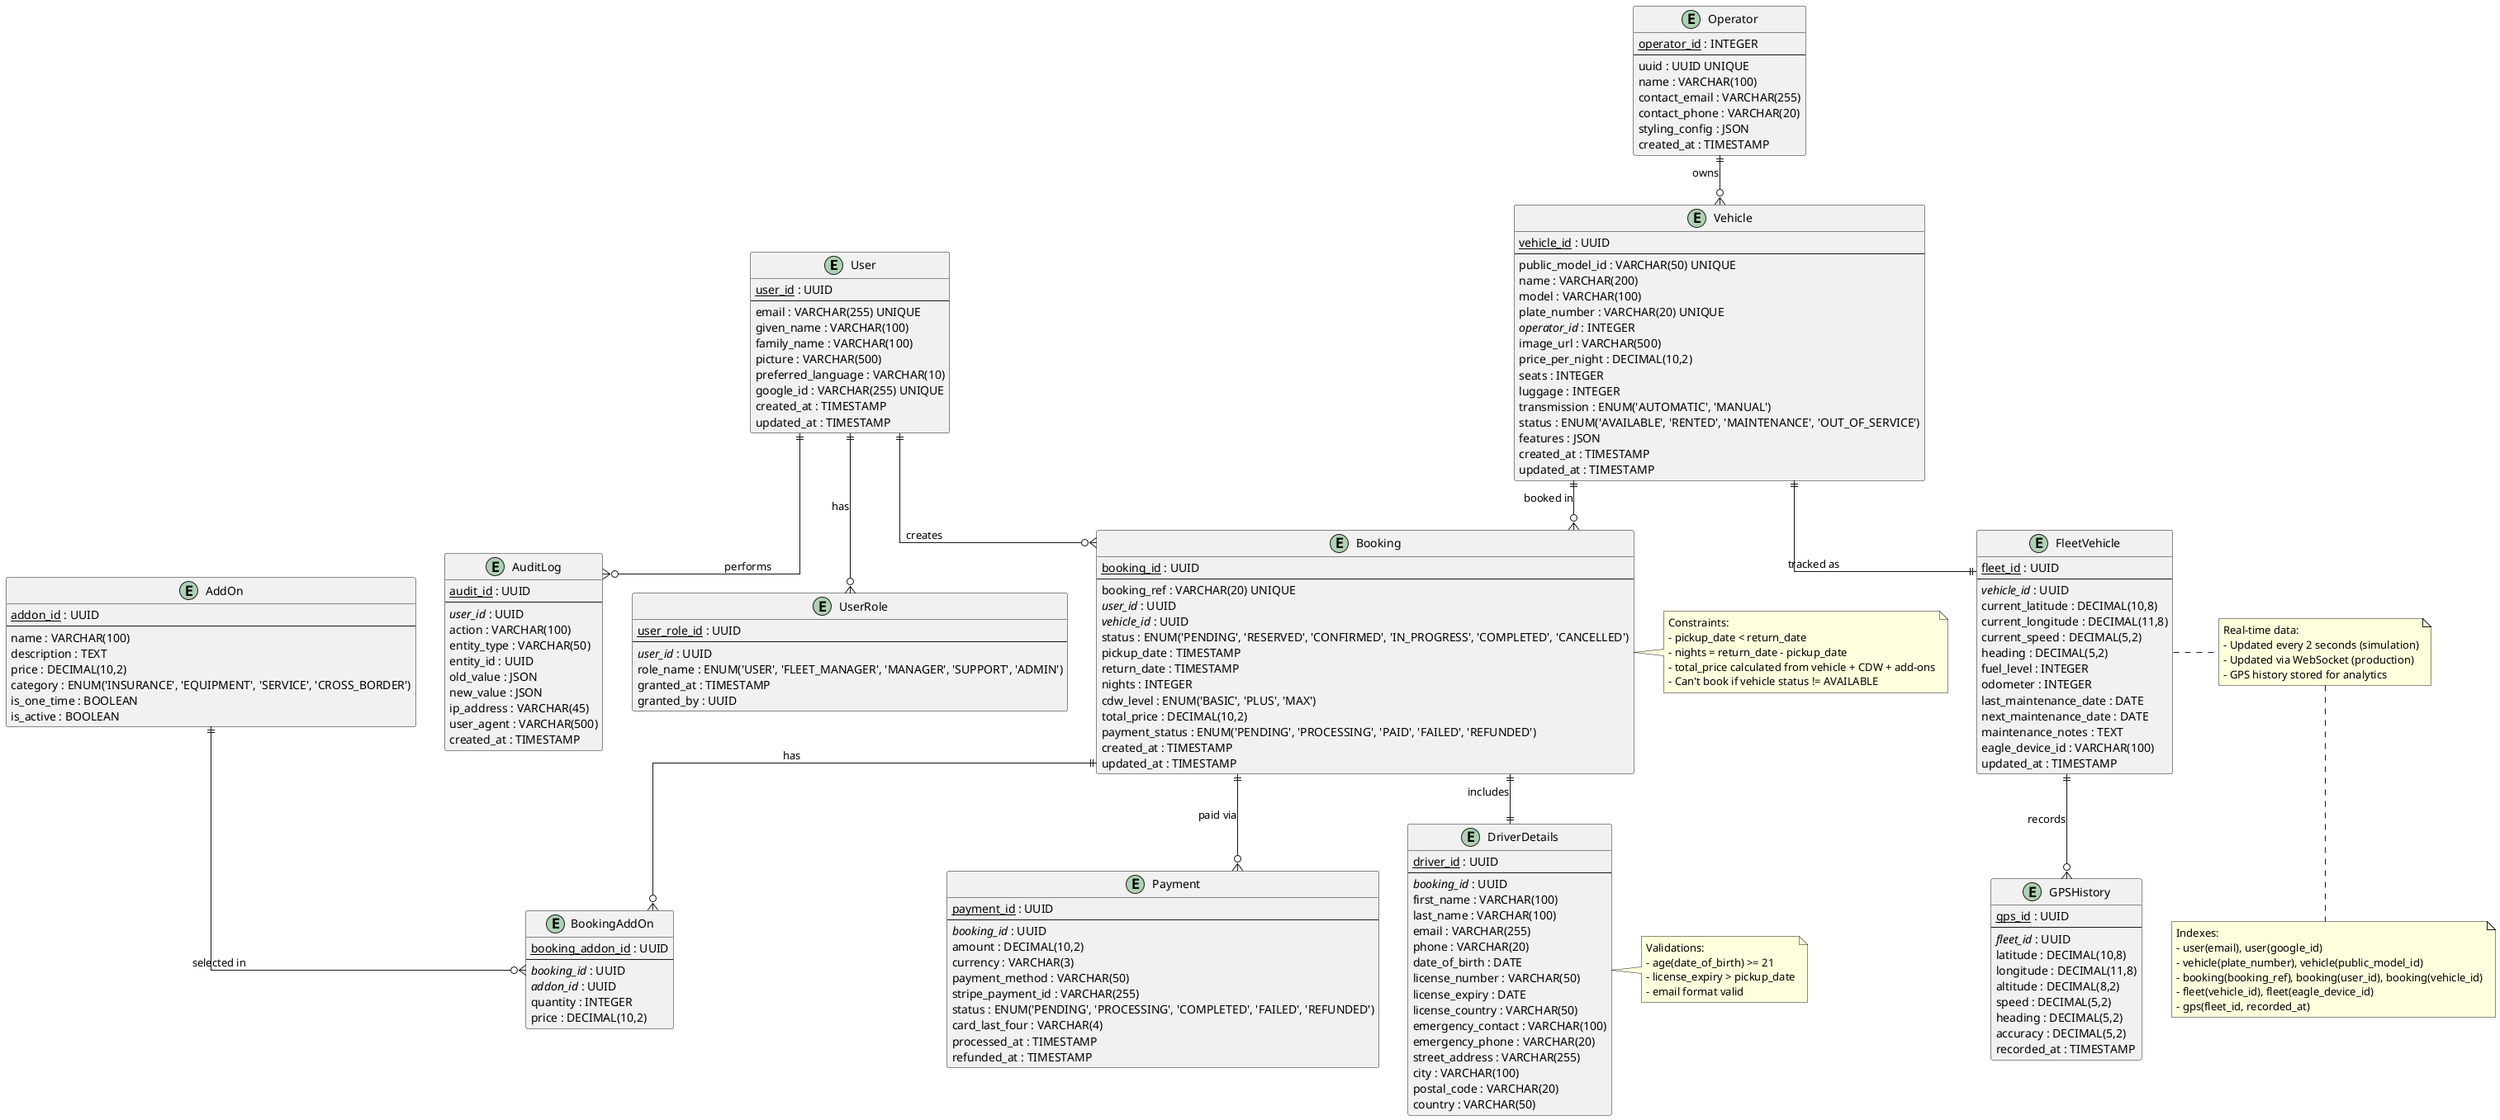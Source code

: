 @startuml Entity Relationship Diagram
!define TABLE(x) class x << (T,#FFAAAA) >>
!define PK(x) <u>x</u>
!define FK(x) <i>x</i>

skinparam linetype ortho
skinparam classAttributeIconSize 0

entity "User" as user {
    PK(user_id) : UUID
    --
    email : VARCHAR(255) UNIQUE
    given_name : VARCHAR(100)
    family_name : VARCHAR(100)
    picture : VARCHAR(500)
    preferred_language : VARCHAR(10)
    google_id : VARCHAR(255) UNIQUE
    created_at : TIMESTAMP
    updated_at : TIMESTAMP
}

entity "UserRole" as user_role {
    PK(user_role_id) : UUID
    --
    FK(user_id) : UUID
    role_name : ENUM('USER', 'FLEET_MANAGER', 'MANAGER', 'SUPPORT', 'ADMIN')
    granted_at : TIMESTAMP
    granted_by : UUID
}

entity "Vehicle" as vehicle {
    PK(vehicle_id) : UUID
    --
    public_model_id : VARCHAR(50) UNIQUE
    name : VARCHAR(200)
    model : VARCHAR(100)
    plate_number : VARCHAR(20) UNIQUE
    FK(operator_id) : INTEGER
    image_url : VARCHAR(500)
    price_per_night : DECIMAL(10,2)
    seats : INTEGER
    luggage : INTEGER
    transmission : ENUM('AUTOMATIC', 'MANUAL')
    status : ENUM('AVAILABLE', 'RENTED', 'MAINTENANCE', 'OUT_OF_SERVICE')
    features : JSON
    created_at : TIMESTAMP
    updated_at : TIMESTAMP
}

entity "Operator" as operator {
    PK(operator_id) : INTEGER
    --
    uuid : UUID UNIQUE
    name : VARCHAR(100)
    contact_email : VARCHAR(255)
    contact_phone : VARCHAR(20)
    styling_config : JSON
    created_at : TIMESTAMP
}

entity "Booking" as booking {
    PK(booking_id) : UUID
    --
    booking_ref : VARCHAR(20) UNIQUE
    FK(user_id) : UUID
    FK(vehicle_id) : UUID
    status : ENUM('PENDING', 'RESERVED', 'CONFIRMED', 'IN_PROGRESS', 'COMPLETED', 'CANCELLED')
    pickup_date : TIMESTAMP
    return_date : TIMESTAMP
    nights : INTEGER
    cdw_level : ENUM('BASIC', 'PLUS', 'MAX')
    total_price : DECIMAL(10,2)
    payment_status : ENUM('PENDING', 'PROCESSING', 'PAID', 'FAILED', 'REFUNDED')
    created_at : TIMESTAMP
    updated_at : TIMESTAMP
}

entity "DriverDetails" as driver {
    PK(driver_id) : UUID
    --
    FK(booking_id) : UUID
    first_name : VARCHAR(100)
    last_name : VARCHAR(100)
    email : VARCHAR(255)
    phone : VARCHAR(20)
    date_of_birth : DATE
    license_number : VARCHAR(50)
    license_expiry : DATE
    license_country : VARCHAR(50)
    emergency_contact : VARCHAR(100)
    emergency_phone : VARCHAR(20)
    street_address : VARCHAR(255)
    city : VARCHAR(100)
    postal_code : VARCHAR(20)
    country : VARCHAR(50)
}

entity "AddOn" as addon {
    PK(addon_id) : UUID
    --
    name : VARCHAR(100)
    description : TEXT
    price : DECIMAL(10,2)
    category : ENUM('INSURANCE', 'EQUIPMENT', 'SERVICE', 'CROSS_BORDER')
    is_one_time : BOOLEAN
    is_active : BOOLEAN
}

entity "BookingAddOn" as booking_addon {
    PK(booking_addon_id) : UUID
    --
    FK(booking_id) : UUID
    FK(addon_id) : UUID
    quantity : INTEGER
    price : DECIMAL(10,2)
}

entity "FleetVehicle" as fleet {
    PK(fleet_id) : UUID
    --
    FK(vehicle_id) : UUID
    current_latitude : DECIMAL(10,8)
    current_longitude : DECIMAL(11,8)
    current_speed : DECIMAL(5,2)
    heading : DECIMAL(5,2)
    fuel_level : INTEGER
    odometer : INTEGER
    last_maintenance_date : DATE
    next_maintenance_date : DATE
    maintenance_notes : TEXT
    eagle_device_id : VARCHAR(100)
    updated_at : TIMESTAMP
}

entity "GPSHistory" as gps {
    PK(gps_id) : UUID
    --
    FK(fleet_id) : UUID
    latitude : DECIMAL(10,8)
    longitude : DECIMAL(11,8)
    altitude : DECIMAL(8,2)
    speed : DECIMAL(5,2)
    heading : DECIMAL(5,2)
    accuracy : DECIMAL(5,2)
    recorded_at : TIMESTAMP
}

entity "Payment" as payment {
    PK(payment_id) : UUID
    --
    FK(booking_id) : UUID
    amount : DECIMAL(10,2)
    currency : VARCHAR(3)
    payment_method : VARCHAR(50)
    stripe_payment_id : VARCHAR(255)
    status : ENUM('PENDING', 'PROCESSING', 'COMPLETED', 'FAILED', 'REFUNDED')
    card_last_four : VARCHAR(4)
    processed_at : TIMESTAMP
    refunded_at : TIMESTAMP
}

entity "AuditLog" as audit {
    PK(audit_id) : UUID
    --
    FK(user_id) : UUID
    action : VARCHAR(100)
    entity_type : VARCHAR(50)
    entity_id : UUID
    old_value : JSON
    new_value : JSON
    ip_address : VARCHAR(45)
    user_agent : VARCHAR(500)
    created_at : TIMESTAMP
}

' Relationships
user ||--o{ user_role : "has"
user ||--o{ booking : "creates"
user ||--o{ audit : "performs"

operator ||--o{ vehicle : "owns"

vehicle ||--o{ booking : "booked in"
vehicle ||--|| fleet : "tracked as"

booking ||--|| driver : "includes"
booking ||--o{ booking_addon : "has"
booking ||--o{ payment : "paid via"

addon ||--o{ booking_addon : "selected in"

fleet ||--o{ gps : "records"

note right of booking
    Constraints:
    - pickup_date < return_date
    - nights = return_date - pickup_date
    - total_price calculated from vehicle + CDW + add-ons
    - Can't book if vehicle status != AVAILABLE
end note

note right of driver
    Validations:
    - age(date_of_birth) >= 21
    - license_expiry > pickup_date
    - email format valid
end note

note right of fleet
    Real-time data:
    - Updated every 2 seconds (simulation)
    - Updated via WebSocket (production)
    - GPS history stored for analytics
end note

note bottom
    Indexes:
    - user(email), user(google_id)
    - vehicle(plate_number), vehicle(public_model_id)
    - booking(booking_ref), booking(user_id), booking(vehicle_id)
    - fleet(vehicle_id), fleet(eagle_device_id)
    - gps(fleet_id, recorded_at)
end note

@enduml
